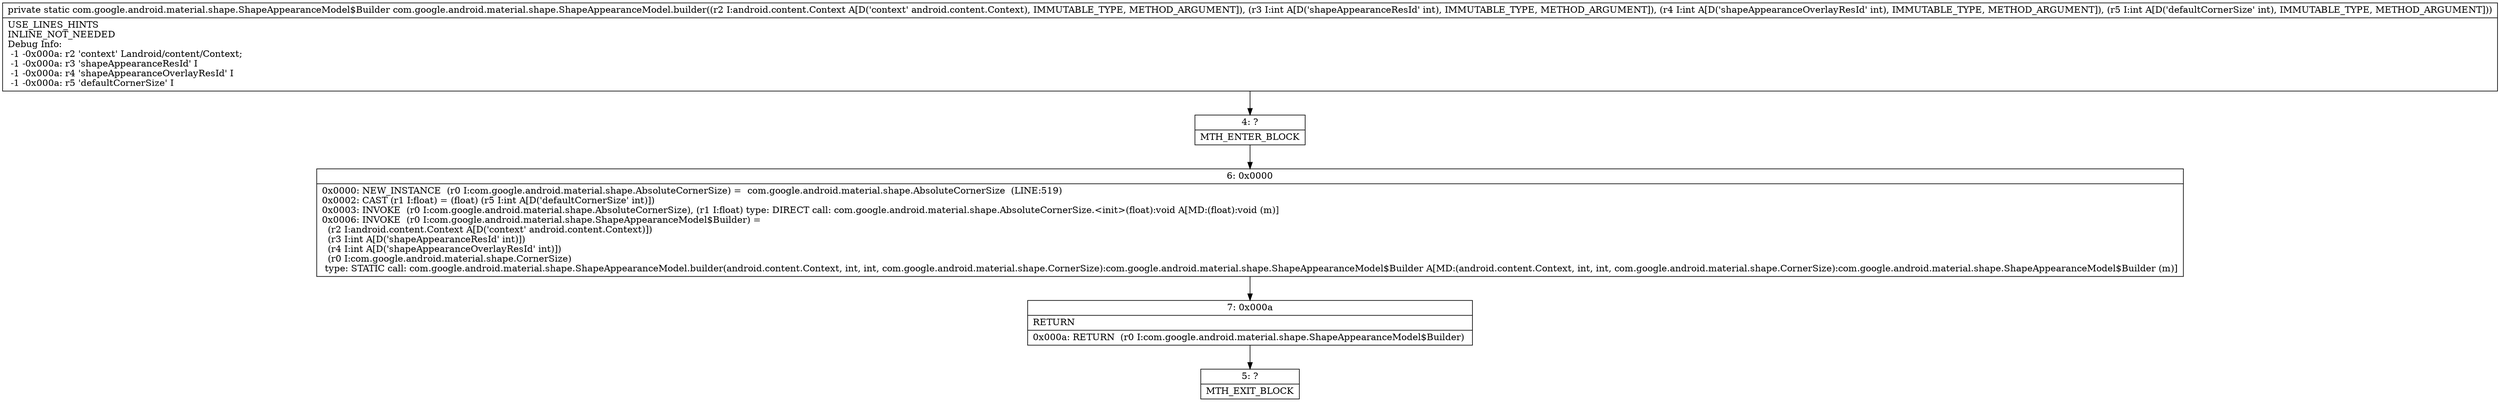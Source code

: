 digraph "CFG forcom.google.android.material.shape.ShapeAppearanceModel.builder(Landroid\/content\/Context;III)Lcom\/google\/android\/material\/shape\/ShapeAppearanceModel$Builder;" {
Node_4 [shape=record,label="{4\:\ ?|MTH_ENTER_BLOCK\l}"];
Node_6 [shape=record,label="{6\:\ 0x0000|0x0000: NEW_INSTANCE  (r0 I:com.google.android.material.shape.AbsoluteCornerSize) =  com.google.android.material.shape.AbsoluteCornerSize  (LINE:519)\l0x0002: CAST (r1 I:float) = (float) (r5 I:int A[D('defaultCornerSize' int)]) \l0x0003: INVOKE  (r0 I:com.google.android.material.shape.AbsoluteCornerSize), (r1 I:float) type: DIRECT call: com.google.android.material.shape.AbsoluteCornerSize.\<init\>(float):void A[MD:(float):void (m)]\l0x0006: INVOKE  (r0 I:com.google.android.material.shape.ShapeAppearanceModel$Builder) = \l  (r2 I:android.content.Context A[D('context' android.content.Context)])\l  (r3 I:int A[D('shapeAppearanceResId' int)])\l  (r4 I:int A[D('shapeAppearanceOverlayResId' int)])\l  (r0 I:com.google.android.material.shape.CornerSize)\l type: STATIC call: com.google.android.material.shape.ShapeAppearanceModel.builder(android.content.Context, int, int, com.google.android.material.shape.CornerSize):com.google.android.material.shape.ShapeAppearanceModel$Builder A[MD:(android.content.Context, int, int, com.google.android.material.shape.CornerSize):com.google.android.material.shape.ShapeAppearanceModel$Builder (m)]\l}"];
Node_7 [shape=record,label="{7\:\ 0x000a|RETURN\l|0x000a: RETURN  (r0 I:com.google.android.material.shape.ShapeAppearanceModel$Builder) \l}"];
Node_5 [shape=record,label="{5\:\ ?|MTH_EXIT_BLOCK\l}"];
MethodNode[shape=record,label="{private static com.google.android.material.shape.ShapeAppearanceModel$Builder com.google.android.material.shape.ShapeAppearanceModel.builder((r2 I:android.content.Context A[D('context' android.content.Context), IMMUTABLE_TYPE, METHOD_ARGUMENT]), (r3 I:int A[D('shapeAppearanceResId' int), IMMUTABLE_TYPE, METHOD_ARGUMENT]), (r4 I:int A[D('shapeAppearanceOverlayResId' int), IMMUTABLE_TYPE, METHOD_ARGUMENT]), (r5 I:int A[D('defaultCornerSize' int), IMMUTABLE_TYPE, METHOD_ARGUMENT]))  | USE_LINES_HINTS\lINLINE_NOT_NEEDED\lDebug Info:\l  \-1 \-0x000a: r2 'context' Landroid\/content\/Context;\l  \-1 \-0x000a: r3 'shapeAppearanceResId' I\l  \-1 \-0x000a: r4 'shapeAppearanceOverlayResId' I\l  \-1 \-0x000a: r5 'defaultCornerSize' I\l}"];
MethodNode -> Node_4;Node_4 -> Node_6;
Node_6 -> Node_7;
Node_7 -> Node_5;
}


